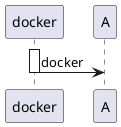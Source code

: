 @startuml ContainerUML

participant docker

activate docker
docker -> A: docker
deactivate docker

@enduml